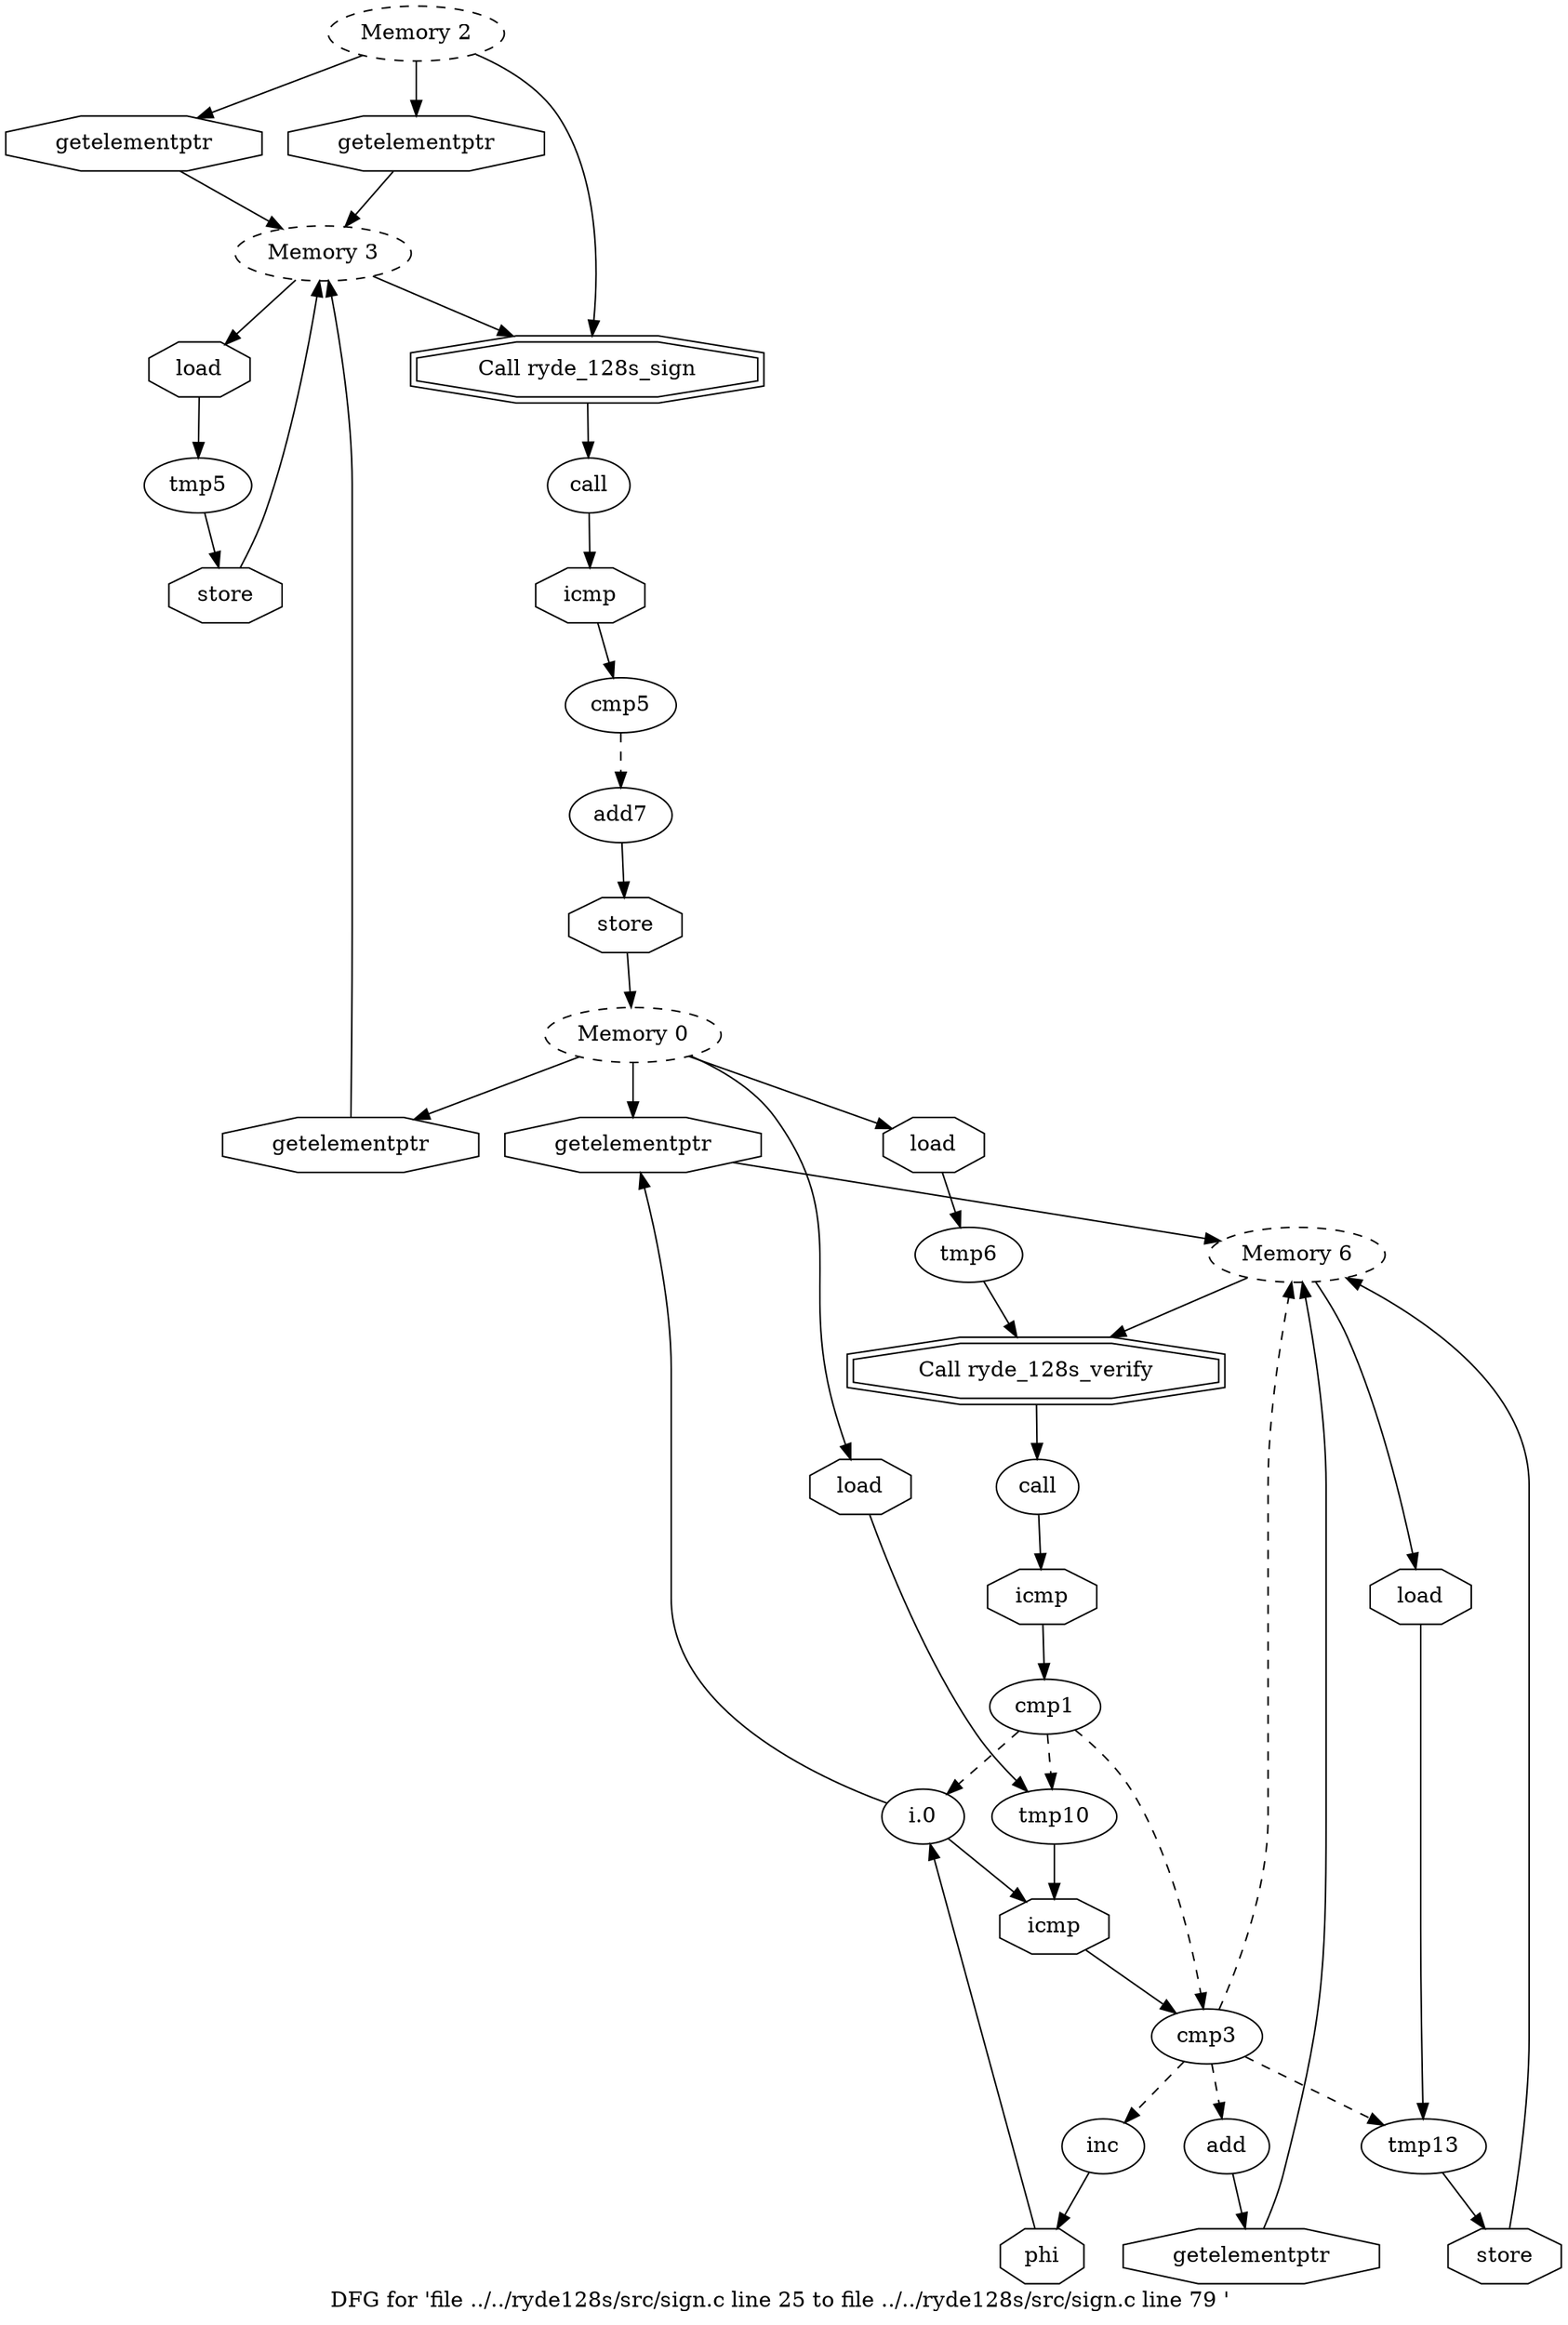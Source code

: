 digraph "DFG for 'file ../../ryde128s/src/sign.c line 25 to file ../../ryde128s/src/sign.c line 79 '  "{
label="DFG for 'file ../../ryde128s/src/sign.c line 25 to file ../../ryde128s/src/sign.c line 79 ' ";
node_274[shape=octagon,style=solid,label="getelementptr"]
node_269[shape=ellipse,style=dashed,label="Memory 3"]
"node_274"->"node_269"
node_273[shape=octagon,style=solid,label="load"]
node_272[shape=ellipse,style=solid,label="tmp5"]
"node_273"->"node_272"
node_275[shape=octagon,style=solid,label="store"]
"node_272"->"node_275"
node_271[shape=ellipse,style=dashed,label="Memory 0"]
node_270[shape=octagon,style=solid,label="getelementptr"]
"node_271"->"node_270"
node_301[shape=octagon,style=solid,label="getelementptr"]
"node_271"->"node_301"
node_285[shape=octagon,style=solid,label="load"]
"node_271"->"node_285"
node_294[shape=octagon,style=solid,label="load"]
"node_271"->"node_294"
node_279[shape=ellipse,style=solid,label="cmp5"]
node_281[shape=ellipse,style=solid,label="add7"]
"node_279"->"node_281" [style=dashed]
"node_270"->"node_269"
"node_269"->"node_273"
node_278[shape=doubleoctagon,style=solid,label="Call ryde_128s_sign"]
"node_269"->"node_278"
node_277[shape=ellipse,style=solid,label="call"]
node_280[shape=octagon,style=solid,label="icmp"]
"node_277"->"node_280"
"node_280"->"node_279"
node_268[shape=ellipse,style=dashed,label="Memory 2"]
"node_268"->"node_274"
"node_268"->"node_278"
node_276[shape=octagon,style=solid,label="getelementptr"]
"node_268"->"node_276"
node_298[shape=octagon,style=solid,label="getelementptr"]
node_283[shape=ellipse,style=dashed,label="Memory 6"]
"node_298"->"node_283"
node_299[shape=ellipse,style=solid,label="tmp13"]
node_302[shape=octagon,style=solid,label="store"]
"node_299"->"node_302"
node_300[shape=octagon,style=solid,label="load"]
"node_300"->"node_299"
"node_301"->"node_283"
"node_302"->"node_283"
node_289[shape=octagon,style=solid,label="icmp"]
node_288[shape=ellipse,style=solid,label="cmp1"]
"node_289"->"node_288"
node_290[shape=ellipse,style=solid,label="i.0"]
"node_290"->"node_301"
node_296[shape=octagon,style=solid,label="icmp"]
"node_290"->"node_296"
node_291[shape=octagon,style=solid,label="phi"]
"node_291"->"node_290"
"node_283"->"node_300"
node_287[shape=doubleoctagon,style=solid,label="Call ryde_128s_verify"]
"node_283"->"node_287"
node_284[shape=ellipse,style=solid,label="tmp6"]
"node_284"->"node_287"
node_295[shape=ellipse,style=solid,label="cmp3"]
"node_295"->"node_299" [style=dashed]
"node_295"->"node_283" [style=dashed]
node_297[shape=ellipse,style=solid,label="add"]
"node_295"->"node_297" [style=dashed]
node_292[shape=ellipse,style=solid,label="inc"]
"node_295"->"node_292" [style=dashed]
"node_296"->"node_295"
"node_297"->"node_298"
"node_278"->"node_277"
"node_285"->"node_284"
node_286[shape=ellipse,style=solid,label="call"]
"node_286"->"node_289"
"node_287"->"node_286"
"node_288"->"node_290" [style=dashed]
"node_288"->"node_295" [style=dashed]
node_293[shape=ellipse,style=solid,label="tmp10"]
"node_288"->"node_293" [style=dashed]
"node_275"->"node_269"
node_282[shape=octagon,style=solid,label="store"]
"node_281"->"node_282"
"node_282"->"node_271"
"node_292"->"node_291"
"node_293"->"node_296"
"node_294"->"node_293"
"node_276"->"node_269"
}

